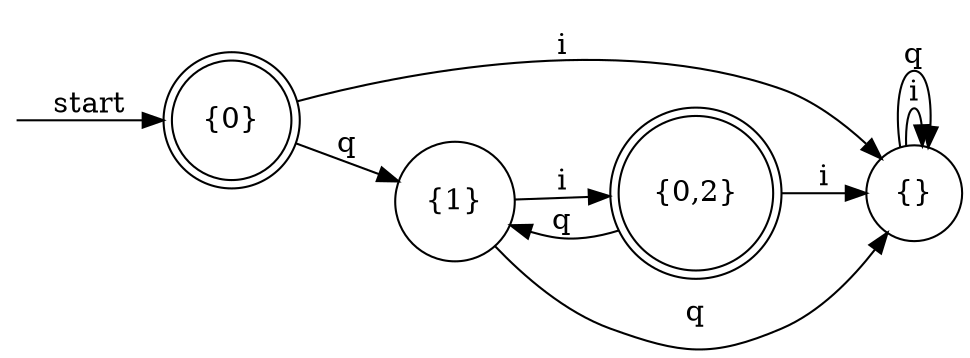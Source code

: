 digraph dfa {
    rankdir = LR;
    node [shape = doublecircle];    __start [style = invis, shape = point];
    __start -> "{0}" [ label = "start" ];
    node [shape = doublecircle]; "{0}" "{0,2}"
    node [shape = circle];
    "{0}" -> "{}" [ label = "i" ];
    "{0}" -> "{1}" [ label = "q" ];
    "{}" -> "{}" [ label = "i" ];
    "{}" -> "{}" [ label = "q" ];
    "{1}" -> "{0,2}" [ label = "i" ];
    "{1}" -> "{}" [ label = "q" ];
    "{0,2}" -> "{}" [ label = "i" ];
    "{0,2}" -> "{1}" [ label = "q" ];
}
